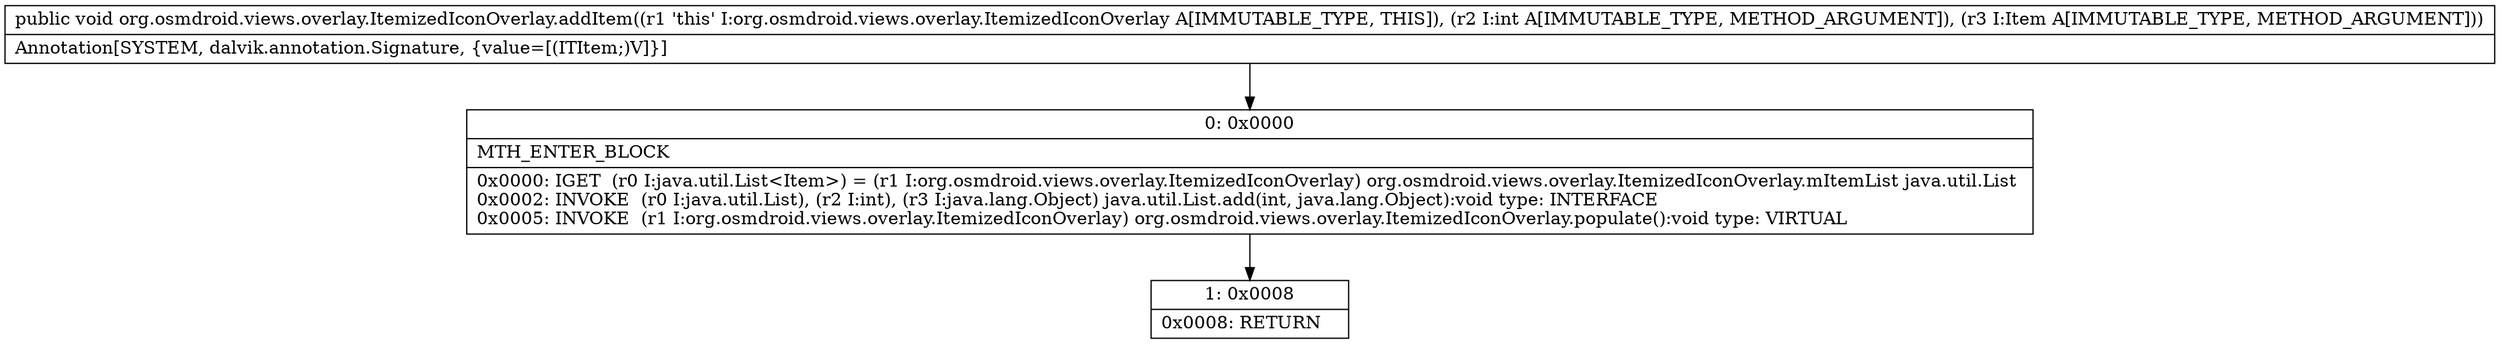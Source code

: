 digraph "CFG fororg.osmdroid.views.overlay.ItemizedIconOverlay.addItem(ILorg\/osmdroid\/views\/overlay\/OverlayItem;)V" {
Node_0 [shape=record,label="{0\:\ 0x0000|MTH_ENTER_BLOCK\l|0x0000: IGET  (r0 I:java.util.List\<Item\>) = (r1 I:org.osmdroid.views.overlay.ItemizedIconOverlay) org.osmdroid.views.overlay.ItemizedIconOverlay.mItemList java.util.List \l0x0002: INVOKE  (r0 I:java.util.List), (r2 I:int), (r3 I:java.lang.Object) java.util.List.add(int, java.lang.Object):void type: INTERFACE \l0x0005: INVOKE  (r1 I:org.osmdroid.views.overlay.ItemizedIconOverlay) org.osmdroid.views.overlay.ItemizedIconOverlay.populate():void type: VIRTUAL \l}"];
Node_1 [shape=record,label="{1\:\ 0x0008|0x0008: RETURN   \l}"];
MethodNode[shape=record,label="{public void org.osmdroid.views.overlay.ItemizedIconOverlay.addItem((r1 'this' I:org.osmdroid.views.overlay.ItemizedIconOverlay A[IMMUTABLE_TYPE, THIS]), (r2 I:int A[IMMUTABLE_TYPE, METHOD_ARGUMENT]), (r3 I:Item A[IMMUTABLE_TYPE, METHOD_ARGUMENT]))  | Annotation[SYSTEM, dalvik.annotation.Signature, \{value=[(ITItem;)V]\}]\l}"];
MethodNode -> Node_0;
Node_0 -> Node_1;
}

